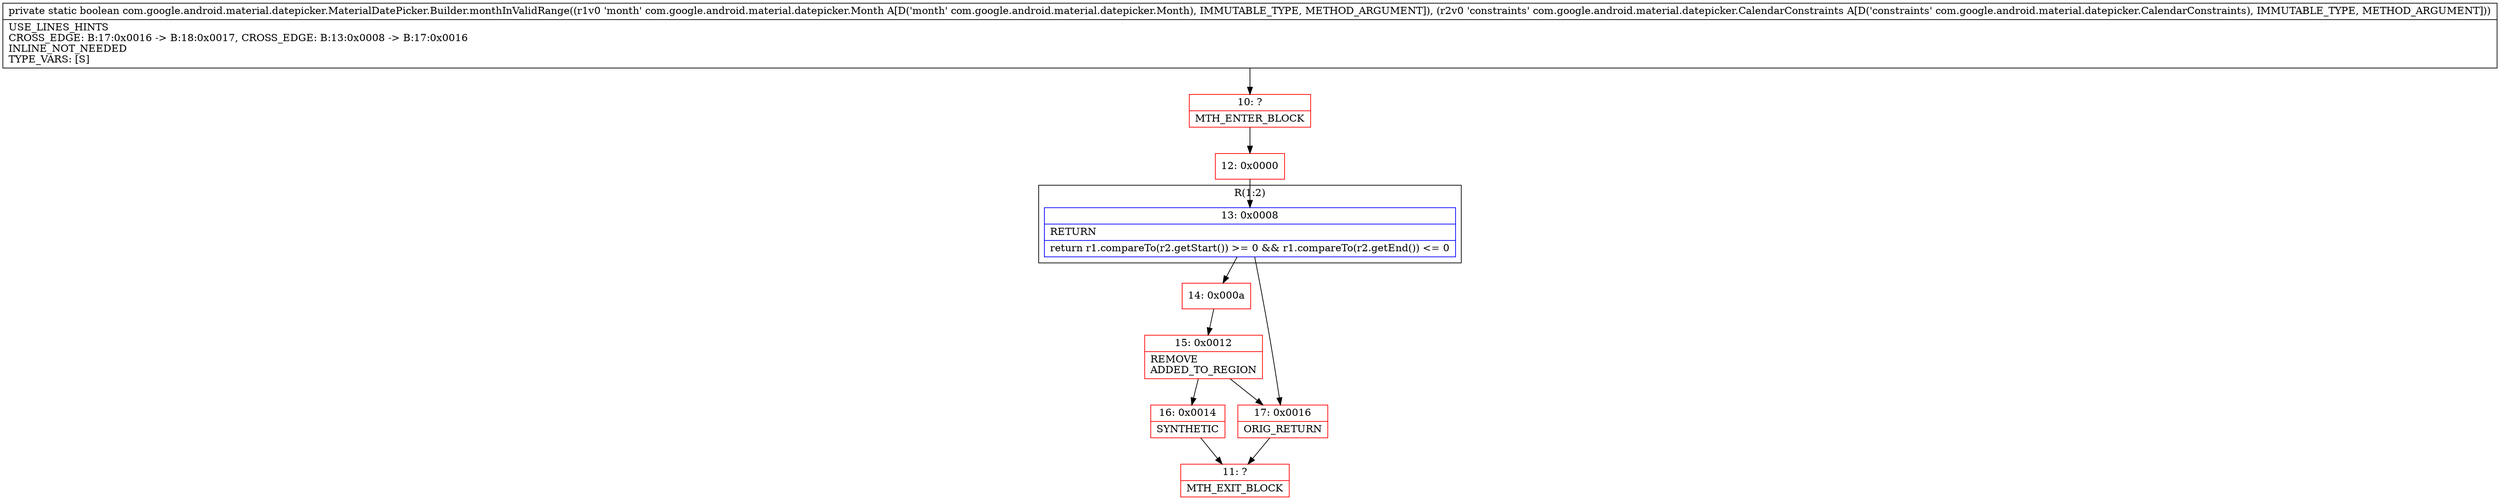 digraph "CFG forcom.google.android.material.datepicker.MaterialDatePicker.Builder.monthInValidRange(Lcom\/google\/android\/material\/datepicker\/Month;Lcom\/google\/android\/material\/datepicker\/CalendarConstraints;)Z" {
subgraph cluster_Region_1261598616 {
label = "R(1:2)";
node [shape=record,color=blue];
Node_13 [shape=record,label="{13\:\ 0x0008|RETURN\l|return r1.compareTo(r2.getStart()) \>= 0 && r1.compareTo(r2.getEnd()) \<= 0\l}"];
}
Node_10 [shape=record,color=red,label="{10\:\ ?|MTH_ENTER_BLOCK\l}"];
Node_12 [shape=record,color=red,label="{12\:\ 0x0000}"];
Node_14 [shape=record,color=red,label="{14\:\ 0x000a}"];
Node_15 [shape=record,color=red,label="{15\:\ 0x0012|REMOVE\lADDED_TO_REGION\l}"];
Node_16 [shape=record,color=red,label="{16\:\ 0x0014|SYNTHETIC\l}"];
Node_11 [shape=record,color=red,label="{11\:\ ?|MTH_EXIT_BLOCK\l}"];
Node_17 [shape=record,color=red,label="{17\:\ 0x0016|ORIG_RETURN\l}"];
MethodNode[shape=record,label="{private static boolean com.google.android.material.datepicker.MaterialDatePicker.Builder.monthInValidRange((r1v0 'month' com.google.android.material.datepicker.Month A[D('month' com.google.android.material.datepicker.Month), IMMUTABLE_TYPE, METHOD_ARGUMENT]), (r2v0 'constraints' com.google.android.material.datepicker.CalendarConstraints A[D('constraints' com.google.android.material.datepicker.CalendarConstraints), IMMUTABLE_TYPE, METHOD_ARGUMENT]))  | USE_LINES_HINTS\lCROSS_EDGE: B:17:0x0016 \-\> B:18:0x0017, CROSS_EDGE: B:13:0x0008 \-\> B:17:0x0016\lINLINE_NOT_NEEDED\lTYPE_VARS: [S]\l}"];
MethodNode -> Node_10;Node_13 -> Node_14;
Node_13 -> Node_17;
Node_10 -> Node_12;
Node_12 -> Node_13;
Node_14 -> Node_15;
Node_15 -> Node_16;
Node_15 -> Node_17;
Node_16 -> Node_11;
Node_17 -> Node_11;
}

